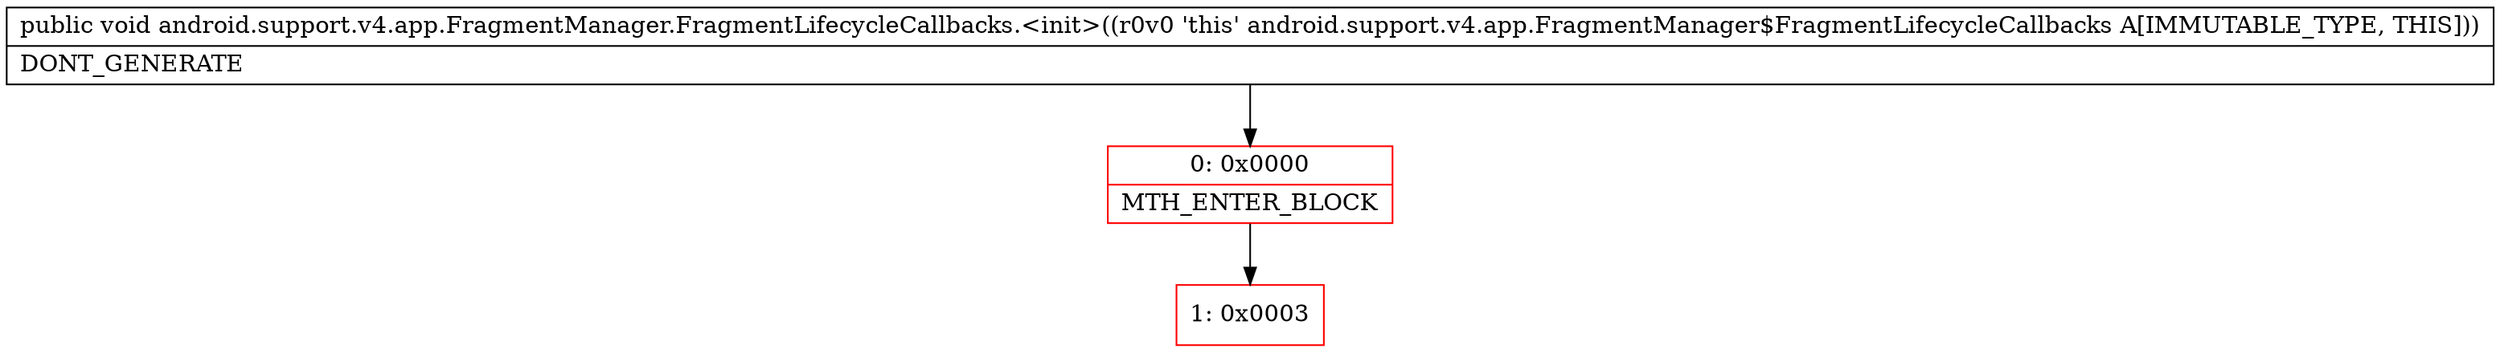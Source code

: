 digraph "CFG forandroid.support.v4.app.FragmentManager.FragmentLifecycleCallbacks.\<init\>()V" {
subgraph cluster_Region_1387997354 {
label = "R(0)";
node [shape=record,color=blue];
}
Node_0 [shape=record,color=red,label="{0\:\ 0x0000|MTH_ENTER_BLOCK\l}"];
Node_1 [shape=record,color=red,label="{1\:\ 0x0003}"];
MethodNode[shape=record,label="{public void android.support.v4.app.FragmentManager.FragmentLifecycleCallbacks.\<init\>((r0v0 'this' android.support.v4.app.FragmentManager$FragmentLifecycleCallbacks A[IMMUTABLE_TYPE, THIS]))  | DONT_GENERATE\l}"];
MethodNode -> Node_0;
Node_0 -> Node_1;
}

